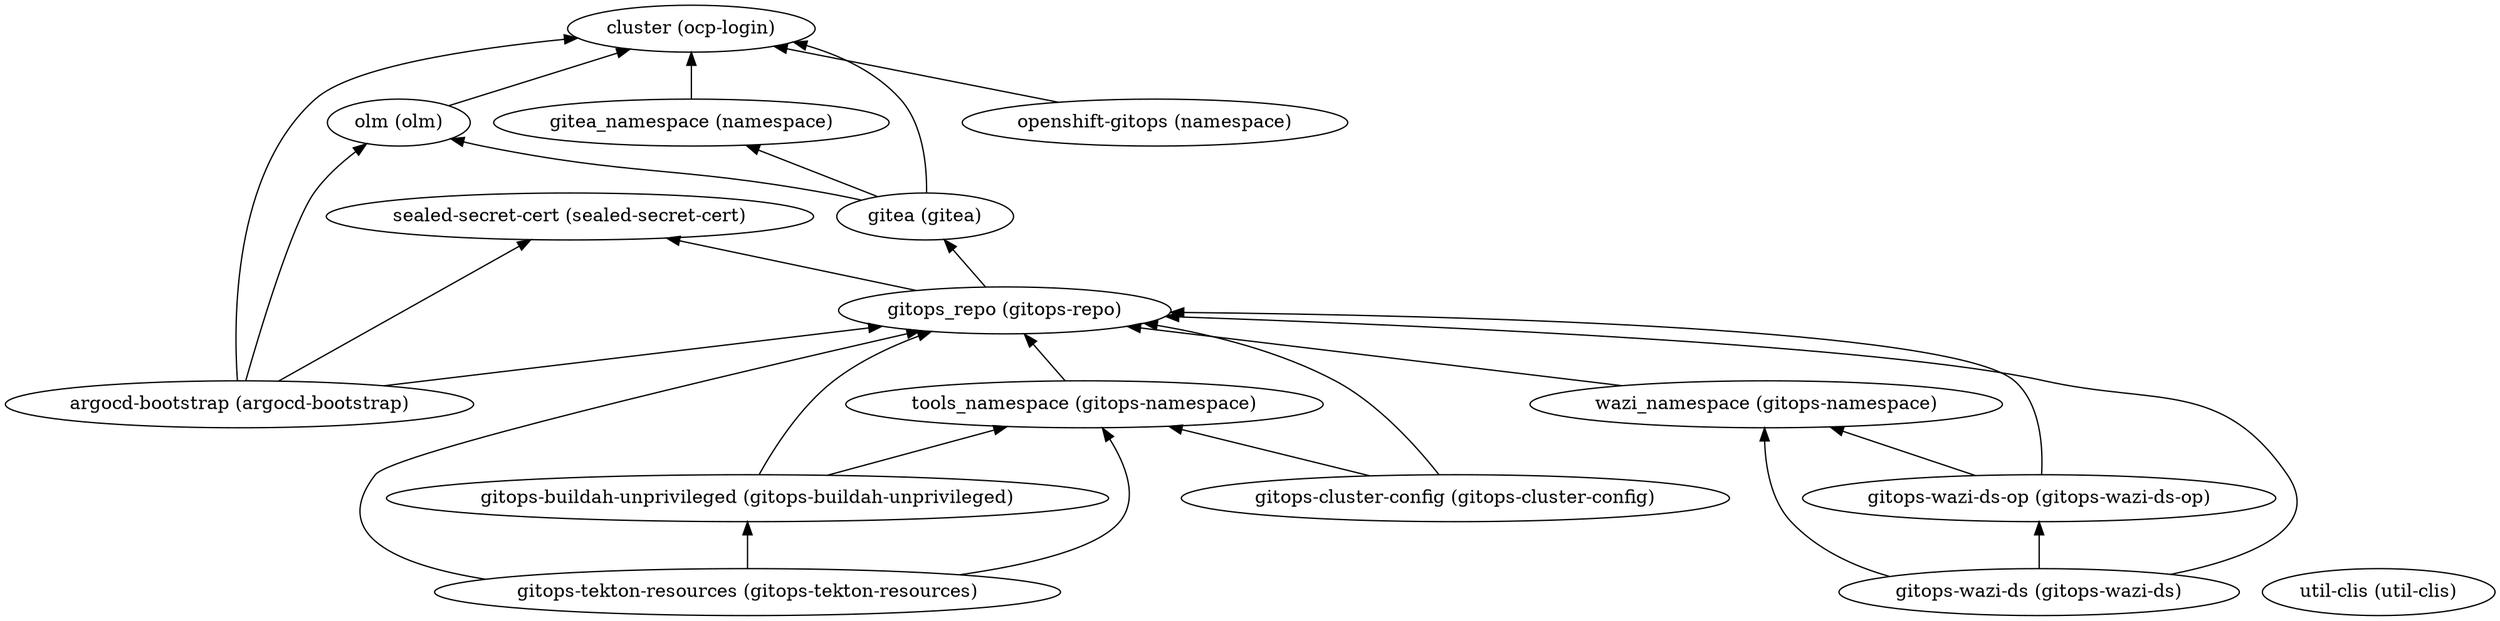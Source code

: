digraph {
    rankdir="BT"
    "argocd-bootstrap (argocd-bootstrap)" -> "cluster (ocp-login)"
"argocd-bootstrap (argocd-bootstrap)" -> "olm (olm)"
"argocd-bootstrap (argocd-bootstrap)" -> "gitops_repo (gitops-repo)"
"argocd-bootstrap (argocd-bootstrap)" -> "sealed-secret-cert (sealed-secret-cert)"
"argocd-bootstrap (argocd-bootstrap)"
"cluster (ocp-login)"
"olm (olm)" -> "cluster (ocp-login)"
"olm (olm)"
"gitops_repo (gitops-repo)" -> "sealed-secret-cert (sealed-secret-cert)"
"gitops_repo (gitops-repo)" -> "gitea (gitea)"
"gitops_repo (gitops-repo)"
"sealed-secret-cert (sealed-secret-cert)"
"gitea (gitea)" -> "cluster (ocp-login)"
"gitea (gitea)" -> "olm (olm)"
"gitea (gitea)" -> "gitea_namespace (namespace)"
"gitea (gitea)"
"gitea_namespace (namespace)" -> "cluster (ocp-login)"
"gitea_namespace (namespace)"
"gitops-cluster-config (gitops-cluster-config)" -> "gitops_repo (gitops-repo)"
"gitops-cluster-config (gitops-cluster-config)" -> "tools_namespace (gitops-namespace)"
"gitops-cluster-config (gitops-cluster-config)"
"tools_namespace (gitops-namespace)" -> "gitops_repo (gitops-repo)"
"tools_namespace (gitops-namespace)"
"openshift-gitops (namespace)" -> "cluster (ocp-login)"
"openshift-gitops (namespace)"
"wazi_namespace (gitops-namespace)" -> "gitops_repo (gitops-repo)"
"wazi_namespace (gitops-namespace)"
"gitops-tekton-resources (gitops-tekton-resources)" -> "gitops_repo (gitops-repo)"
"gitops-tekton-resources (gitops-tekton-resources)" -> "tools_namespace (gitops-namespace)"
"gitops-tekton-resources (gitops-tekton-resources)" -> "gitops-buildah-unprivileged (gitops-buildah-unprivileged)"
"gitops-tekton-resources (gitops-tekton-resources)"
"gitops-buildah-unprivileged (gitops-buildah-unprivileged)" -> "gitops_repo (gitops-repo)"
"gitops-buildah-unprivileged (gitops-buildah-unprivileged)" -> "tools_namespace (gitops-namespace)"
"gitops-buildah-unprivileged (gitops-buildah-unprivileged)"
"gitops-wazi-ds (gitops-wazi-ds)" -> "gitops_repo (gitops-repo)"
"gitops-wazi-ds (gitops-wazi-ds)" -> "wazi_namespace (gitops-namespace)"
"gitops-wazi-ds (gitops-wazi-ds)" -> "gitops-wazi-ds-op (gitops-wazi-ds-op)"
"gitops-wazi-ds (gitops-wazi-ds)"
"gitops-wazi-ds-op (gitops-wazi-ds-op)" -> "gitops_repo (gitops-repo)"
"gitops-wazi-ds-op (gitops-wazi-ds-op)" -> "wazi_namespace (gitops-namespace)"
"gitops-wazi-ds-op (gitops-wazi-ds-op)"
"util-clis (util-clis)"
  }